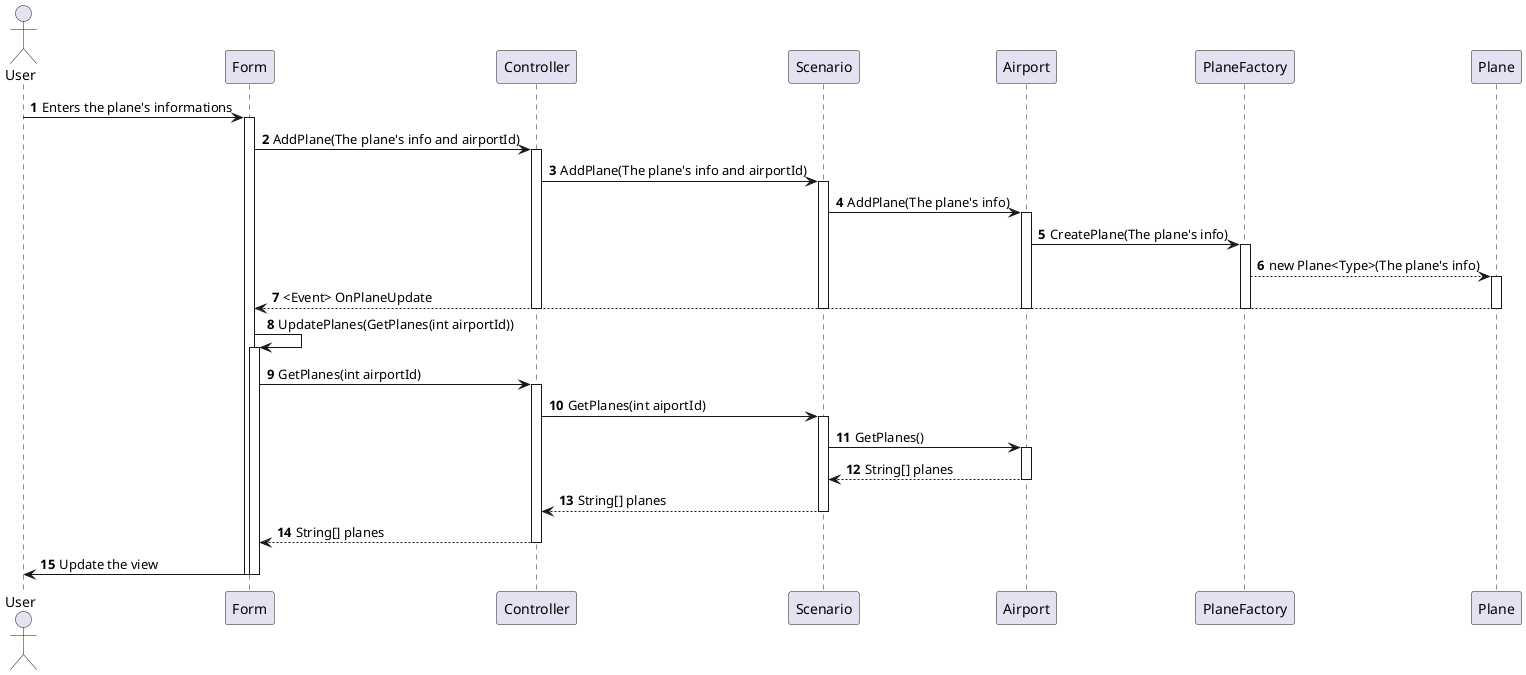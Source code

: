 ﻿@startuml
'https://plantuml.com/sequence-diagram

autonumber

actor User
User -> Form : Enters the plane's informations
activate Form
Form -> Controller : AddPlane(The plane's info and airportId)
activate Controller
Controller -> Scenario : AddPlane(The plane's info and airportId)
activate Scenario
Scenario -> Airport : AddPlane(The plane's info)
activate Airport
Airport -> PlaneFactory : CreatePlane(The plane's info)
activate PlaneFactory
PlaneFactory --> Plane : new Plane<Type>(The plane's info)
activate Plane
Plane --> Form : <Event> OnPlaneUpdate
deactivate Plane
deactivate PlaneFactory
deactivate Airport
deactivate Controller
deactivate Scenario
Form -> Form : UpdatePlanes(GetPlanes(int airportId))
activate Form
Form -> Controller : GetPlanes(int airportId)
activate Controller
Controller -> Scenario : GetPlanes(int aiportId)
activate Scenario
Scenario -> Airport : GetPlanes()
activate Airport
Airport --> Scenario : String[] planes
deactivate Airport
Scenario --> Controller: String[] planes
deactivate Scenario
Controller --> Form: String[] planes
deactivate Controller
Form -> User : Update the view
deactivate Form
deactivate Form


@enduml